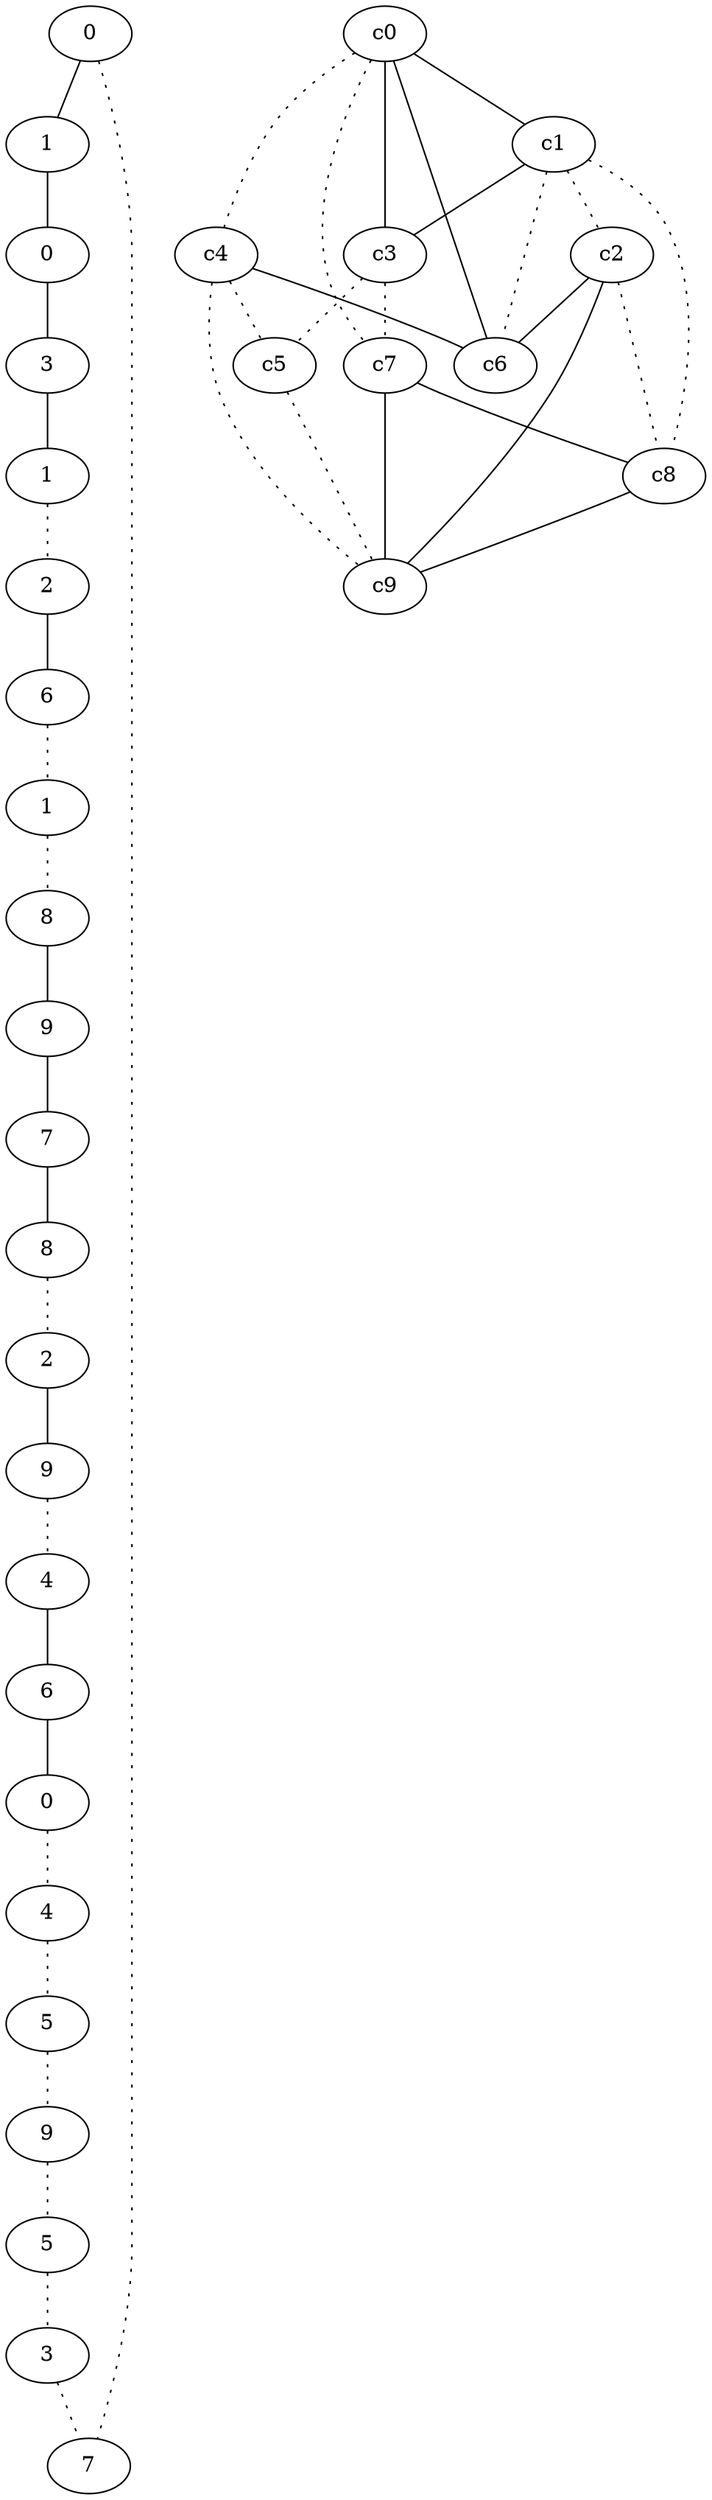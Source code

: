 graph {
a0[label=0];
a1[label=1];
a2[label=0];
a3[label=3];
a4[label=1];
a5[label=2];
a6[label=6];
a7[label=1];
a8[label=8];
a9[label=9];
a10[label=7];
a11[label=8];
a12[label=2];
a13[label=9];
a14[label=4];
a15[label=6];
a16[label=0];
a17[label=4];
a18[label=5];
a19[label=9];
a20[label=5];
a21[label=3];
a22[label=7];
a0 -- a1;
a0 -- a22 [style=dotted];
a1 -- a2;
a2 -- a3;
a3 -- a4;
a4 -- a5 [style=dotted];
a5 -- a6;
a6 -- a7 [style=dotted];
a7 -- a8 [style=dotted];
a8 -- a9;
a9 -- a10;
a10 -- a11;
a11 -- a12 [style=dotted];
a12 -- a13;
a13 -- a14 [style=dotted];
a14 -- a15;
a15 -- a16;
a16 -- a17 [style=dotted];
a17 -- a18 [style=dotted];
a18 -- a19 [style=dotted];
a19 -- a20 [style=dotted];
a20 -- a21 [style=dotted];
a21 -- a22 [style=dotted];
c0 -- c1;
c0 -- c3;
c0 -- c4 [style=dotted];
c0 -- c6;
c0 -- c7 [style=dotted];
c1 -- c2 [style=dotted];
c1 -- c3;
c1 -- c6 [style=dotted];
c1 -- c8 [style=dotted];
c2 -- c6;
c2 -- c8 [style=dotted];
c2 -- c9;
c3 -- c5 [style=dotted];
c3 -- c7 [style=dotted];
c4 -- c5 [style=dotted];
c4 -- c6;
c4 -- c9 [style=dotted];
c5 -- c9 [style=dotted];
c7 -- c8;
c7 -- c9;
c8 -- c9;
}
